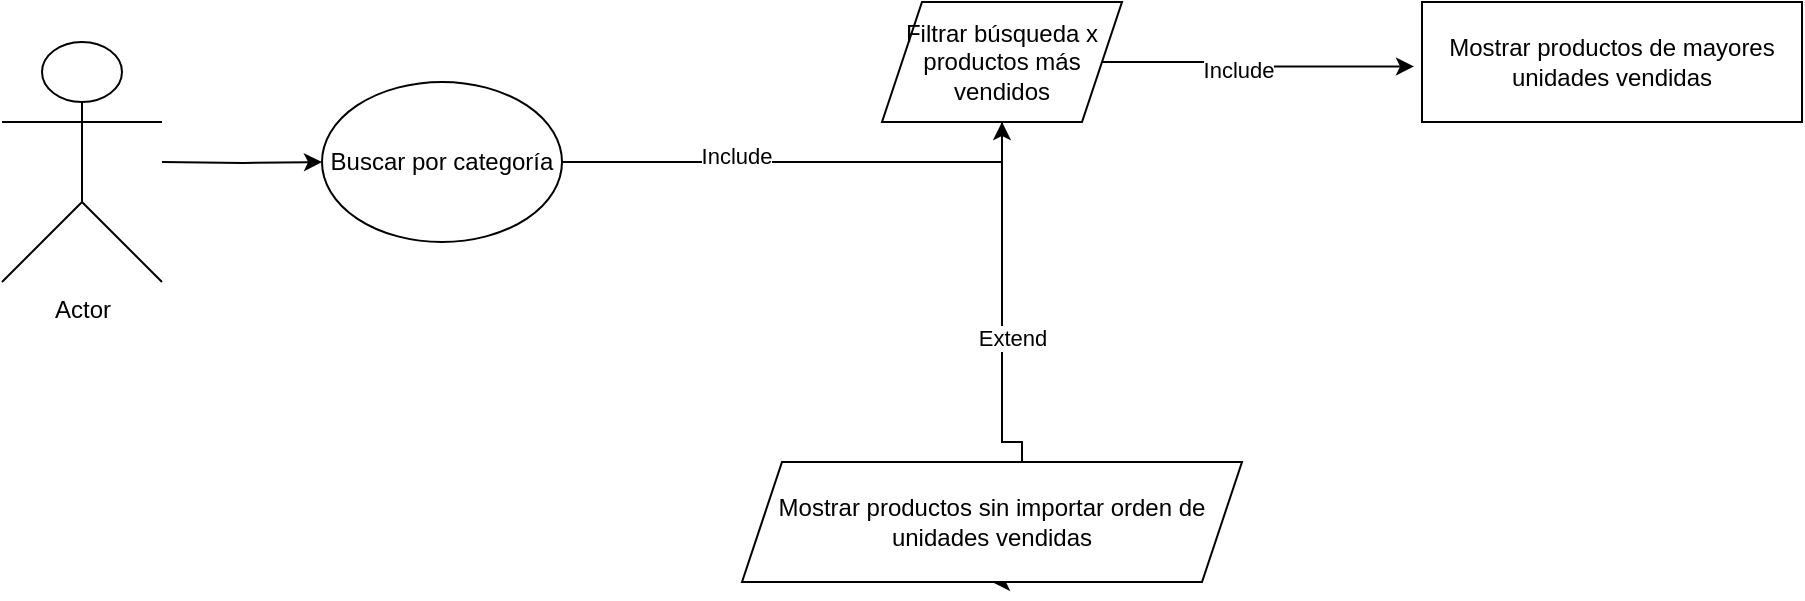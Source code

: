 <mxfile version="24.7.10">
  <diagram name="Página-1" id="Y95fOexm30m8rXpeWCFN">
    <mxGraphModel dx="686" dy="704" grid="1" gridSize="10" guides="1" tooltips="1" connect="1" arrows="1" fold="1" page="1" pageScale="1" pageWidth="827" pageHeight="1169" math="0" shadow="0">
      <root>
        <mxCell id="0" />
        <mxCell id="1" parent="0" />
        <mxCell id="LCJrgPmWGPXQdXsgmjc4-1" value="Actor" style="shape=umlActor;verticalLabelPosition=bottom;verticalAlign=top;html=1;outlineConnect=0;" vertex="1" parent="1">
          <mxGeometry x="400" y="200" width="80" height="120" as="geometry" />
        </mxCell>
        <mxCell id="LCJrgPmWGPXQdXsgmjc4-9" style="edgeStyle=orthogonalEdgeStyle;rounded=0;orthogonalLoop=1;jettySize=auto;html=1;exitX=1;exitY=0.5;exitDx=0;exitDy=0;entryX=0;entryY=0.5;entryDx=0;entryDy=0;" edge="1" parent="1" target="LCJrgPmWGPXQdXsgmjc4-10">
          <mxGeometry relative="1" as="geometry">
            <mxPoint x="540" y="260" as="targetPoint" />
            <mxPoint x="480" y="260" as="sourcePoint" />
          </mxGeometry>
        </mxCell>
        <mxCell id="LCJrgPmWGPXQdXsgmjc4-13" style="edgeStyle=orthogonalEdgeStyle;rounded=0;orthogonalLoop=1;jettySize=auto;html=1;entryX=0.5;entryY=1;entryDx=0;entryDy=0;" edge="1" parent="1" source="LCJrgPmWGPXQdXsgmjc4-10" target="LCJrgPmWGPXQdXsgmjc4-11">
          <mxGeometry relative="1" as="geometry" />
        </mxCell>
        <mxCell id="LCJrgPmWGPXQdXsgmjc4-14" value="Include" style="edgeLabel;html=1;align=center;verticalAlign=middle;resizable=0;points=[];" vertex="1" connectable="0" parent="LCJrgPmWGPXQdXsgmjc4-13">
          <mxGeometry x="-0.28" y="3" relative="1" as="geometry">
            <mxPoint as="offset" />
          </mxGeometry>
        </mxCell>
        <mxCell id="LCJrgPmWGPXQdXsgmjc4-10" value="Buscar por categoría" style="ellipse;whiteSpace=wrap;html=1;" vertex="1" parent="1">
          <mxGeometry x="560" y="220" width="120" height="80" as="geometry" />
        </mxCell>
        <mxCell id="LCJrgPmWGPXQdXsgmjc4-17" style="edgeStyle=orthogonalEdgeStyle;rounded=0;orthogonalLoop=1;jettySize=auto;html=1;entryX=0.5;entryY=1;entryDx=0;entryDy=0;" edge="1" parent="1" source="LCJrgPmWGPXQdXsgmjc4-11" target="LCJrgPmWGPXQdXsgmjc4-16">
          <mxGeometry relative="1" as="geometry">
            <Array as="points">
              <mxPoint x="900" y="400" />
              <mxPoint x="910" y="400" />
              <mxPoint x="910" y="460" />
              <mxPoint x="900" y="460" />
            </Array>
          </mxGeometry>
        </mxCell>
        <mxCell id="LCJrgPmWGPXQdXsgmjc4-18" value="Extend" style="edgeLabel;html=1;align=center;verticalAlign=middle;resizable=0;points=[];" vertex="1" connectable="0" parent="LCJrgPmWGPXQdXsgmjc4-17">
          <mxGeometry x="-0.156" y="5" relative="1" as="geometry">
            <mxPoint as="offset" />
          </mxGeometry>
        </mxCell>
        <mxCell id="LCJrgPmWGPXQdXsgmjc4-11" value="Filtrar búsqueda x productos más vendidos" style="shape=parallelogram;perimeter=parallelogramPerimeter;whiteSpace=wrap;html=1;fixedSize=1;" vertex="1" parent="1">
          <mxGeometry x="840" y="180" width="120" height="60" as="geometry" />
        </mxCell>
        <mxCell id="LCJrgPmWGPXQdXsgmjc4-15" value="Mostrar productos de mayores unidades vendidas" style="shape=circle;perimeter=circlePerimeter;whiteSpace=wrap;html=1;fixedSize=1;rounded=0;" vertex="1" parent="1">
          <mxGeometry x="1110" y="180" width="190" height="60" as="geometry" />
        </mxCell>
        <mxCell id="LCJrgPmWGPXQdXsgmjc4-16" value="Mostrar productos sin importar orden de unidades vendidas" style="shape=parallelogram;perimeter=parallelogramPerimeter;whiteSpace=wrap;html=1;fixedSize=1;" vertex="1" parent="1">
          <mxGeometry x="770" y="410" width="250" height="60" as="geometry" />
        </mxCell>
        <mxCell id="LCJrgPmWGPXQdXsgmjc4-19" style="edgeStyle=orthogonalEdgeStyle;rounded=0;orthogonalLoop=1;jettySize=auto;html=1;entryX=-0.021;entryY=0.537;entryDx=0;entryDy=0;entryPerimeter=0;" edge="1" parent="1" source="LCJrgPmWGPXQdXsgmjc4-11" target="LCJrgPmWGPXQdXsgmjc4-15">
          <mxGeometry relative="1" as="geometry">
            <mxPoint x="1110" y="180" as="targetPoint" />
          </mxGeometry>
        </mxCell>
        <mxCell id="LCJrgPmWGPXQdXsgmjc4-20" value="Include" style="edgeLabel;html=1;align=center;verticalAlign=middle;resizable=0;points=[];" vertex="1" connectable="0" parent="LCJrgPmWGPXQdXsgmjc4-19">
          <mxGeometry x="-0.138" y="-4" relative="1" as="geometry">
            <mxPoint as="offset" />
          </mxGeometry>
        </mxCell>
      </root>
    </mxGraphModel>
  </diagram>
</mxfile>
